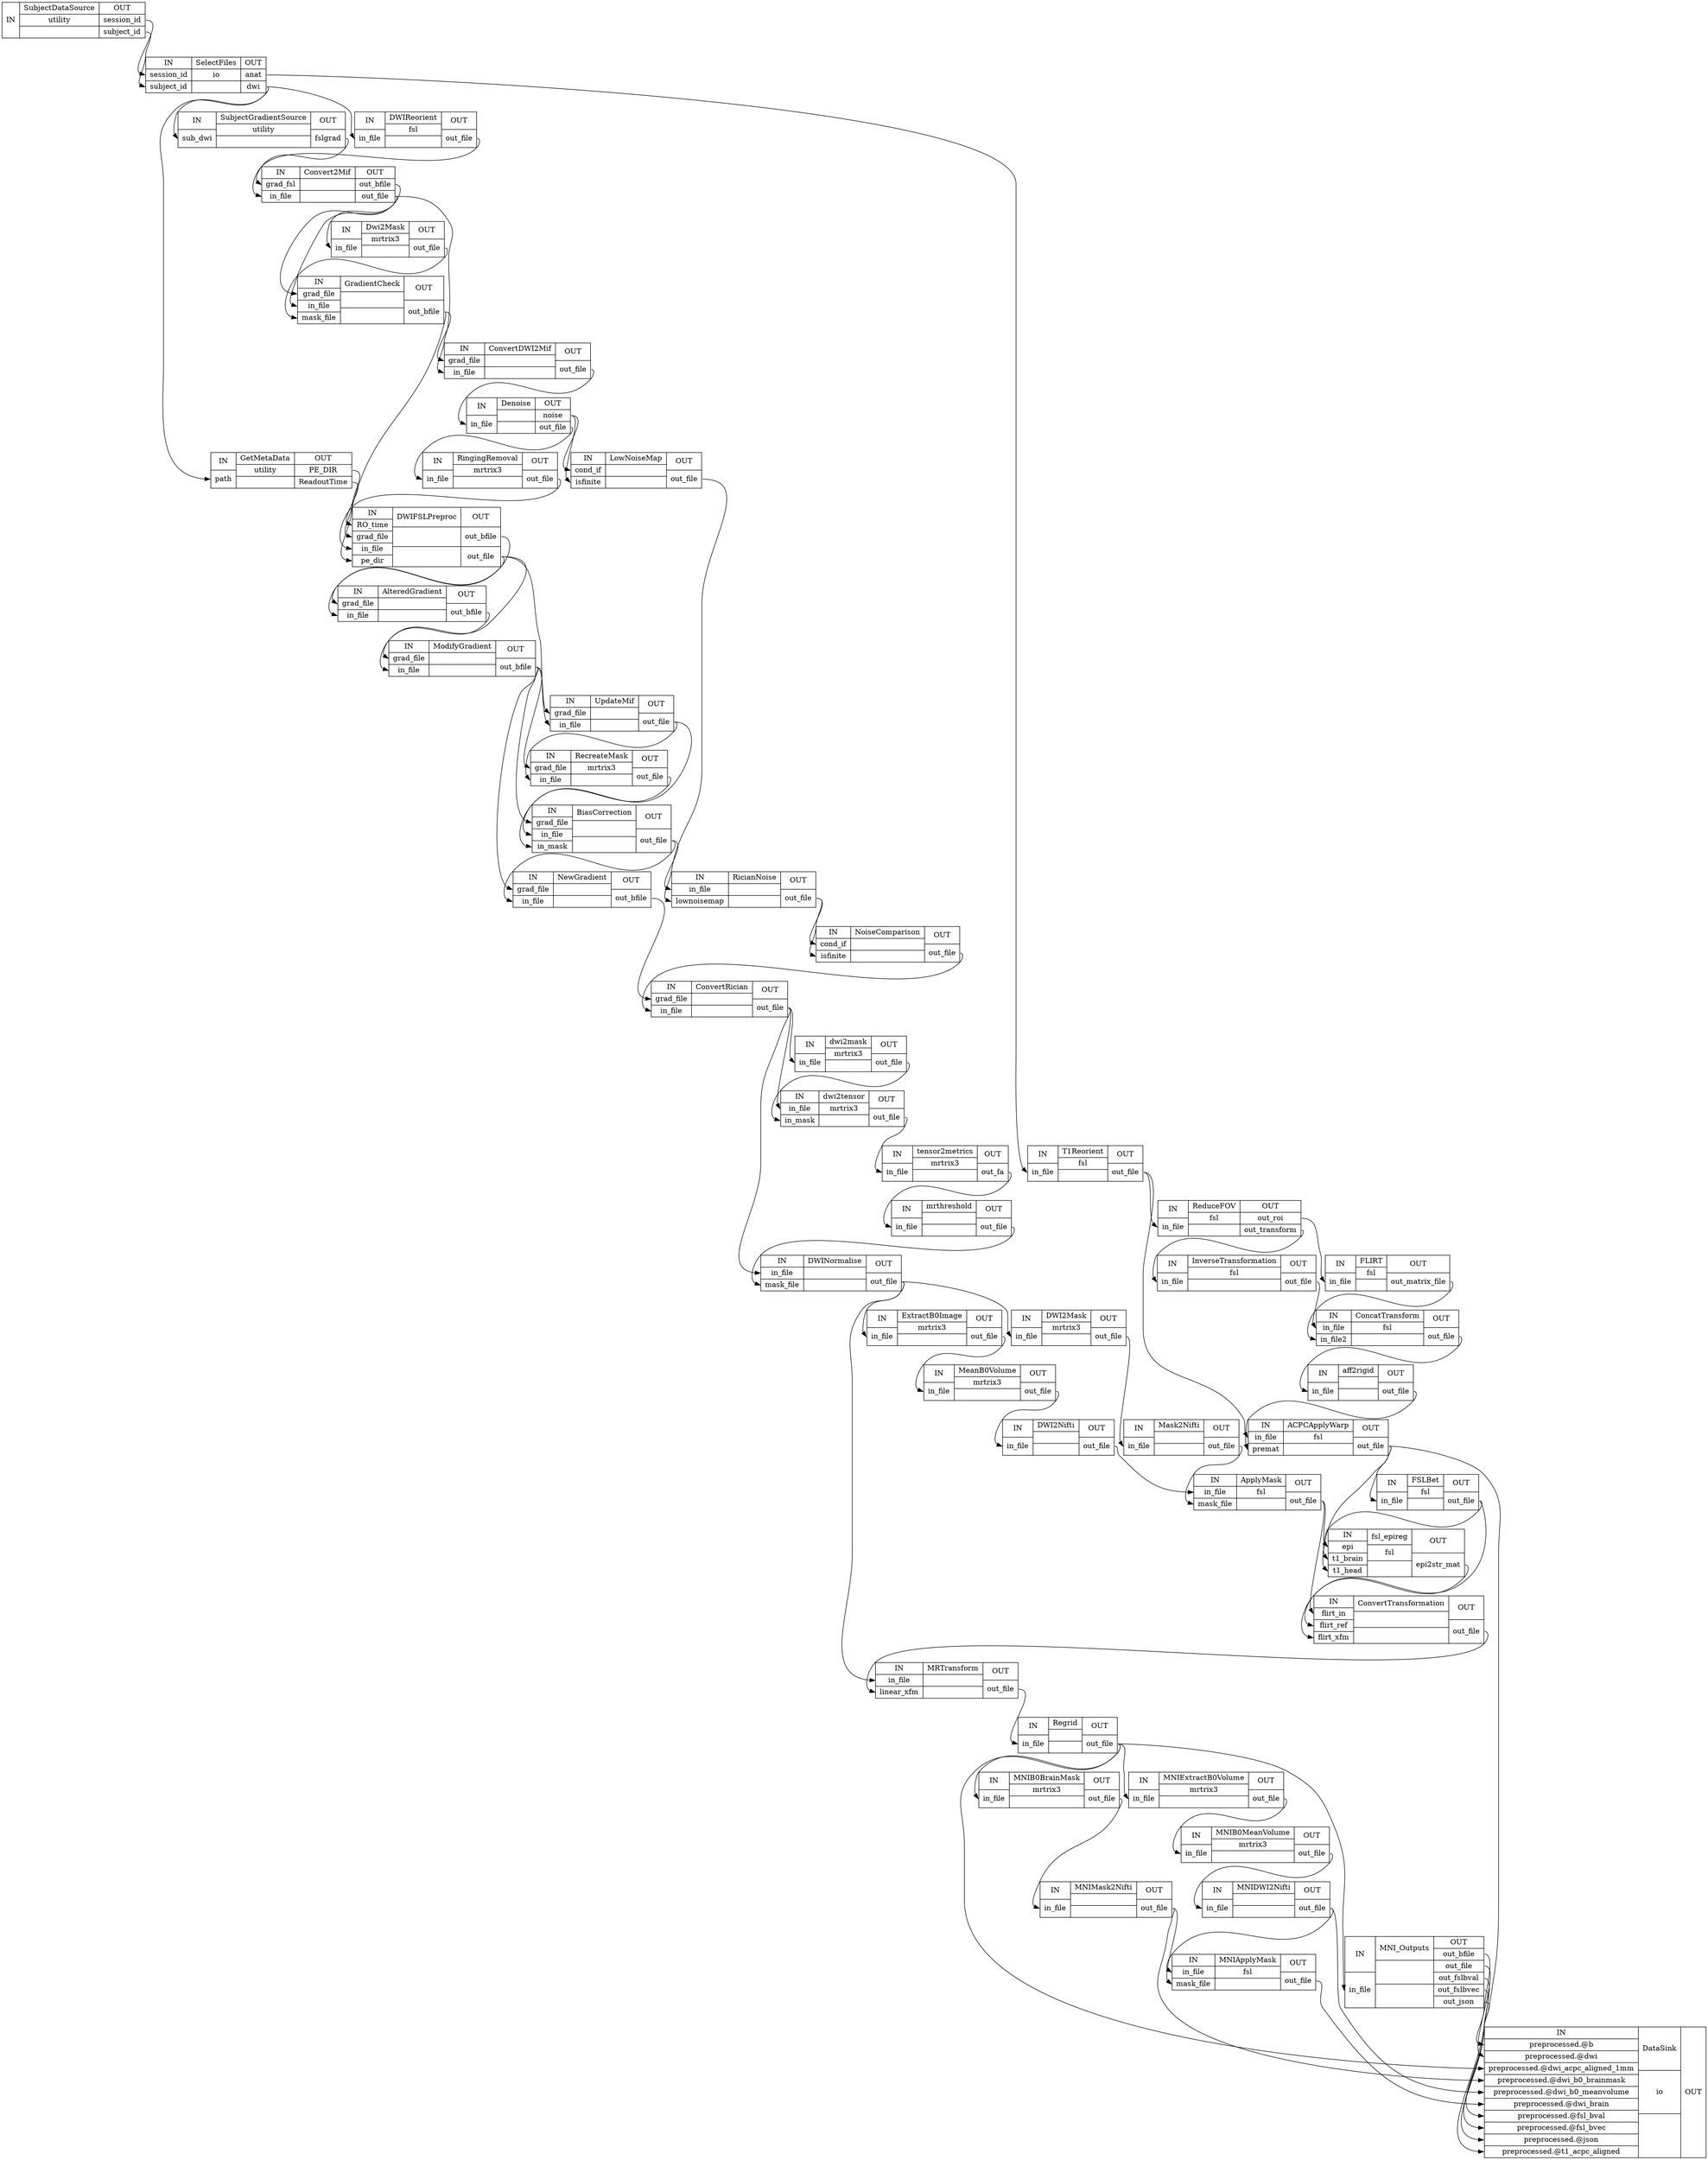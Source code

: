 digraph structs {
node [shape=record];
pipetographySubjectDataSource [label="{IN}|{ SubjectDataSource | utility |  }|{OUT|<outsessionid> session_id|<outsubjectid> subject_id}"];
pipetographySelectFiles [label="{IN|<insessionid> session_id|<insubjectid> subject_id}|{ SelectFiles | io |  }|{OUT|<outanat> anat|<outdwi> dwi}"];
pipetographyT1Reorient [label="{IN|<ininfile> in_file}|{ T1Reorient | fsl |  }|{OUT|<outoutfile> out_file}"];
pipetographyGetMetaData [label="{IN|<inpath> path}|{ GetMetaData | utility |  }|{OUT|<outPEDIR> PE_DIR|<outReadoutTime> ReadoutTime}"];
pipetographyDWIReorient [label="{IN|<ininfile> in_file}|{ DWIReorient | fsl |  }|{OUT|<outoutfile> out_file}"];
pipetographySubjectGradientSource [label="{IN|<insubdwi> sub_dwi}|{ SubjectGradientSource | utility |  }|{OUT|<outfslgrad> fslgrad}"];
pipetographyReduceFOV [label="{IN|<ininfile> in_file}|{ ReduceFOV | fsl |  }|{OUT|<outoutroi> out_roi|<outouttransform> out_transform}"];
pipetographyConvert2Mif [label="{IN|<ingradfsl> grad_fsl|<ininfile> in_file}|{ Convert2Mif |  |  }|{OUT|<outoutbfile> out_bfile|<outoutfile> out_file}"];
pipetographyInverseTransformation [label="{IN|<ininfile> in_file}|{ InverseTransformation | fsl |  }|{OUT|<outoutfile> out_file}"];
pipetographyFLIRT [label="{IN|<ininfile> in_file}|{ FLIRT | fsl |  }|{OUT|<outoutmatrixfile> out_matrix_file}"];
pipetographyDwi2Mask [label="{IN|<ininfile> in_file}|{ Dwi2Mask | mrtrix3 |  }|{OUT|<outoutfile> out_file}"];
pipetographyConcatTransform [label="{IN|<ininfile> in_file|<ininfile2> in_file2}|{ ConcatTransform | fsl |  }|{OUT|<outoutfile> out_file}"];
pipetographyGradientCheck [label="{IN|<ingradfile> grad_file|<ininfile> in_file|<inmaskfile> mask_file}|{ GradientCheck |  |  }|{OUT|<outoutbfile> out_bfile}"];
pipetographyaff2rigid [label="{IN|<ininfile> in_file}|{ aff2rigid |  |  }|{OUT|<outoutfile> out_file}"];
pipetographyConvertDWI2Mif [label="{IN|<ingradfile> grad_file|<ininfile> in_file}|{ ConvertDWI2Mif |  |  }|{OUT|<outoutfile> out_file}"];
pipetographyACPCApplyWarp [label="{IN|<ininfile> in_file|<inpremat> premat}|{ ACPCApplyWarp | fsl |  }|{OUT|<outoutfile> out_file}"];
pipetographyDenoise [label="{IN|<ininfile> in_file}|{ Denoise |  |  }|{OUT|<outnoise> noise|<outoutfile> out_file}"];
pipetographyFSLBet [label="{IN|<ininfile> in_file}|{ FSLBet | fsl |  }|{OUT|<outoutfile> out_file}"];
pipetographyRingingRemoval [label="{IN|<ininfile> in_file}|{ RingingRemoval | mrtrix3 |  }|{OUT|<outoutfile> out_file}"];
pipetographyLowNoiseMap [label="{IN|<incondif> cond_if|<inisfinite> isfinite}|{ LowNoiseMap |  |  }|{OUT|<outoutfile> out_file}"];
pipetographyDWIFSLPreproc [label="{IN|<inROtime> RO_time|<ingradfile> grad_file|<ininfile> in_file|<inpedir> pe_dir}|{ DWIFSLPreproc |  |  }|{OUT|<outoutbfile> out_bfile|<outoutfile> out_file}"];
pipetographyAlteredGradient [label="{IN|<ingradfile> grad_file|<ininfile> in_file}|{ AlteredGradient |  |  }|{OUT|<outoutbfile> out_bfile}"];
pipetographyModifyGradient [label="{IN|<ingradfile> grad_file|<ininfile> in_file}|{ ModifyGradient |  |  }|{OUT|<outoutbfile> out_bfile}"];
pipetographyUpdateMif [label="{IN|<ingradfile> grad_file|<ininfile> in_file}|{ UpdateMif |  |  }|{OUT|<outoutfile> out_file}"];
pipetographyRecreateMask [label="{IN|<ingradfile> grad_file|<ininfile> in_file}|{ RecreateMask | mrtrix3 |  }|{OUT|<outoutfile> out_file}"];
pipetographyBiasCorrection [label="{IN|<ingradfile> grad_file|<ininfile> in_file|<ininmask> in_mask}|{ BiasCorrection |  |  }|{OUT|<outoutfile> out_file}"];
pipetographyNewGradient [label="{IN|<ingradfile> grad_file|<ininfile> in_file}|{ NewGradient |  |  }|{OUT|<outoutbfile> out_bfile}"];
pipetographyRicianNoise [label="{IN|<ininfile> in_file|<inlownoisemap> lownoisemap}|{ RicianNoise |  |  }|{OUT|<outoutfile> out_file}"];
pipetographyNoiseComparison [label="{IN|<incondif> cond_if|<inisfinite> isfinite}|{ NoiseComparison |  |  }|{OUT|<outoutfile> out_file}"];
pipetographyConvertRician [label="{IN|<ingradfile> grad_file|<ininfile> in_file}|{ ConvertRician |  |  }|{OUT|<outoutfile> out_file}"];
pipetographydwi2mask [label="{IN|<ininfile> in_file}|{ dwi2mask | mrtrix3 |  }|{OUT|<outoutfile> out_file}"];
pipetographydwi2tensor [label="{IN|<ininfile> in_file|<ininmask> in_mask}|{ dwi2tensor | mrtrix3 |  }|{OUT|<outoutfile> out_file}"];
pipetographytensor2metrics [label="{IN|<ininfile> in_file}|{ tensor2metrics | mrtrix3 |  }|{OUT|<outoutfa> out_fa}"];
pipetographymrthreshold [label="{IN|<ininfile> in_file}|{ mrthreshold |  |  }|{OUT|<outoutfile> out_file}"];
pipetographyDWINormalise [label="{IN|<ininfile> in_file|<inmaskfile> mask_file}|{ DWINormalise |  |  }|{OUT|<outoutfile> out_file}"];
pipetographyExtractB0Image [label="{IN|<ininfile> in_file}|{ ExtractB0Image | mrtrix3 |  }|{OUT|<outoutfile> out_file}"];
pipetographyDWI2Mask [label="{IN|<ininfile> in_file}|{ DWI2Mask | mrtrix3 |  }|{OUT|<outoutfile> out_file}"];
pipetographyMeanB0Volume [label="{IN|<ininfile> in_file}|{ MeanB0Volume | mrtrix3 |  }|{OUT|<outoutfile> out_file}"];
pipetographyMask2Nifti [label="{IN|<ininfile> in_file}|{ Mask2Nifti |  |  }|{OUT|<outoutfile> out_file}"];
pipetographyDWI2Nifti [label="{IN|<ininfile> in_file}|{ DWI2Nifti |  |  }|{OUT|<outoutfile> out_file}"];
pipetographyApplyMask [label="{IN|<ininfile> in_file|<inmaskfile> mask_file}|{ ApplyMask | fsl |  }|{OUT|<outoutfile> out_file}"];
pipetographyfsl_epireg [label="{IN|<inepi> epi|<int1brain> t1_brain|<int1head> t1_head}|{ fsl_epireg | fsl |  }|{OUT|<outepi2strmat> epi2str_mat}"];
pipetographyConvertTransformation [label="{IN|<inflirtin> flirt_in|<inflirtref> flirt_ref|<inflirtxfm> flirt_xfm}|{ ConvertTransformation |  |  }|{OUT|<outoutfile> out_file}"];
pipetographyMRTransform [label="{IN|<ininfile> in_file|<inlinearxfm> linear_xfm}|{ MRTransform |  |  }|{OUT|<outoutfile> out_file}"];
pipetographyRegrid [label="{IN|<ininfile> in_file}|{ Regrid |  |  }|{OUT|<outoutfile> out_file}"];
pipetographyMNIExtractB0Volume [label="{IN|<ininfile> in_file}|{ MNIExtractB0Volume | mrtrix3 |  }|{OUT|<outoutfile> out_file}"];
pipetographyMNIB0BrainMask [label="{IN|<ininfile> in_file}|{ MNIB0BrainMask | mrtrix3 |  }|{OUT|<outoutfile> out_file}"];
pipetographyMNI_Outputs [label="{IN|<ininfile> in_file}|{ MNI_Outputs |  |  }|{OUT|<outoutbfile> out_bfile|<outoutfile> out_file|<outoutfslbval> out_fslbval|<outoutfslbvec> out_fslbvec|<outoutjson> out_json}"];
pipetographyMNIB0MeanVolume [label="{IN|<ininfile> in_file}|{ MNIB0MeanVolume | mrtrix3 |  }|{OUT|<outoutfile> out_file}"];
pipetographyMNIMask2Nifti [label="{IN|<ininfile> in_file}|{ MNIMask2Nifti |  |  }|{OUT|<outoutfile> out_file}"];
pipetographyMNIDWI2Nifti [label="{IN|<ininfile> in_file}|{ MNIDWI2Nifti |  |  }|{OUT|<outoutfile> out_file}"];
pipetographyMNIApplyMask [label="{IN|<ininfile> in_file|<inmaskfile> mask_file}|{ MNIApplyMask | fsl |  }|{OUT|<outoutfile> out_file}"];
pipetographyDataSink [label="{IN|<inpreprocessedb> preprocessed.@b|<inpreprocesseddwi> preprocessed.@dwi|<inpreprocesseddwiacpcaligned1mm> preprocessed.@dwi_acpc_aligned_1mm|<inpreprocesseddwib0brainmask> preprocessed.@dwi_b0_brainmask|<inpreprocesseddwib0meanvolume> preprocessed.@dwi_b0_meanvolume|<inpreprocesseddwibrain> preprocessed.@dwi_brain|<inpreprocessedfslbval> preprocessed.@fsl_bval|<inpreprocessedfslbvec> preprocessed.@fsl_bvec|<inpreprocessedjson> preprocessed.@json|<inpreprocessedt1acpcaligned> preprocessed.@t1_acpc_aligned}|{ DataSink | io |  }|{OUT}"];
pipetographyACPCApplyWarp:outoutfile:e -> pipetographyDataSink:inpreprocessedt1acpcaligned:w;
pipetographyACPCApplyWarp:outoutfile:e -> pipetographyFSLBet:ininfile:w;
pipetographyACPCApplyWarp:outoutfile:e -> pipetographyfsl_epireg:int1head:w;
pipetographyAlteredGradient:outoutbfile:e -> pipetographyModifyGradient:ingradfile:w;
pipetographyApplyMask:outoutfile:e -> pipetographyConvertTransformation:inflirtin:w;
pipetographyApplyMask:outoutfile:e -> pipetographyfsl_epireg:inepi:w;
pipetographyBiasCorrection:outoutfile:e -> pipetographyNewGradient:ininfile:w;
pipetographyBiasCorrection:outoutfile:e -> pipetographyRicianNoise:ininfile:w;
pipetographyConcatTransform:outoutfile:e -> pipetographyaff2rigid:ininfile:w;
pipetographyConvert2Mif:outoutbfile:e -> pipetographyGradientCheck:ingradfile:w;
pipetographyConvert2Mif:outoutfile:e -> pipetographyConvertDWI2Mif:ininfile:w;
pipetographyConvert2Mif:outoutfile:e -> pipetographyDwi2Mask:ininfile:w;
pipetographyConvert2Mif:outoutfile:e -> pipetographyGradientCheck:ininfile:w;
pipetographyConvertDWI2Mif:outoutfile:e -> pipetographyDenoise:ininfile:w;
pipetographyConvertRician:outoutfile:e -> pipetographyDWINormalise:ininfile:w;
pipetographyConvertRician:outoutfile:e -> pipetographydwi2mask:ininfile:w;
pipetographyConvertRician:outoutfile:e -> pipetographydwi2tensor:ininfile:w;
pipetographyConvertTransformation:outoutfile:e -> pipetographyMRTransform:inlinearxfm:w;
pipetographyDWI2Mask:outoutfile:e -> pipetographyMask2Nifti:ininfile:w;
pipetographyDWI2Nifti:outoutfile:e -> pipetographyApplyMask:ininfile:w;
pipetographyDWIFSLPreproc:outoutbfile:e -> pipetographyAlteredGradient:ingradfile:w;
pipetographyDWIFSLPreproc:outoutfile:e -> pipetographyAlteredGradient:ininfile:w;
pipetographyDWIFSLPreproc:outoutfile:e -> pipetographyModifyGradient:ininfile:w;
pipetographyDWIFSLPreproc:outoutfile:e -> pipetographyUpdateMif:ininfile:w;
pipetographyDWINormalise:outoutfile:e -> pipetographyDWI2Mask:ininfile:w;
pipetographyDWINormalise:outoutfile:e -> pipetographyExtractB0Image:ininfile:w;
pipetographyDWINormalise:outoutfile:e -> pipetographyMRTransform:ininfile:w;
pipetographyDWIReorient:outoutfile:e -> pipetographyConvert2Mif:ininfile:w;
pipetographyDenoise:outnoise:e -> pipetographyLowNoiseMap:incondif:w;
pipetographyDenoise:outnoise:e -> pipetographyLowNoiseMap:inisfinite:w;
pipetographyDenoise:outoutfile:e -> pipetographyRingingRemoval:ininfile:w;
pipetographyDwi2Mask:outoutfile:e -> pipetographyGradientCheck:inmaskfile:w;
pipetographyExtractB0Image:outoutfile:e -> pipetographyMeanB0Volume:ininfile:w;
pipetographyFLIRT:outoutmatrixfile:e -> pipetographyConcatTransform:ininfile2:w;
pipetographyFSLBet:outoutfile:e -> pipetographyConvertTransformation:inflirtref:w;
pipetographyFSLBet:outoutfile:e -> pipetographyfsl_epireg:int1brain:w;
pipetographyGetMetaData:outPEDIR:e -> pipetographyDWIFSLPreproc:inpedir:w;
pipetographyGetMetaData:outReadoutTime:e -> pipetographyDWIFSLPreproc:inROtime:w;
pipetographyGradientCheck:outoutbfile:e -> pipetographyConvertDWI2Mif:ingradfile:w;
pipetographyGradientCheck:outoutbfile:e -> pipetographyDWIFSLPreproc:ingradfile:w;
pipetographyInverseTransformation:outoutfile:e -> pipetographyConcatTransform:ininfile:w;
pipetographyLowNoiseMap:outoutfile:e -> pipetographyRicianNoise:inlownoisemap:w;
pipetographyMNIApplyMask:outoutfile:e -> pipetographyDataSink:inpreprocesseddwibrain:w;
pipetographyMNIB0BrainMask:outoutfile:e -> pipetographyMNIMask2Nifti:ininfile:w;
pipetographyMNIB0MeanVolume:outoutfile:e -> pipetographyMNIDWI2Nifti:ininfile:w;
pipetographyMNIDWI2Nifti:outoutfile:e -> pipetographyDataSink:inpreprocesseddwib0meanvolume:w;
pipetographyMNIDWI2Nifti:outoutfile:e -> pipetographyMNIApplyMask:ininfile:w;
pipetographyMNIExtractB0Volume:outoutfile:e -> pipetographyMNIB0MeanVolume:ininfile:w;
pipetographyMNIMask2Nifti:outoutfile:e -> pipetographyDataSink:inpreprocesseddwib0brainmask:w;
pipetographyMNIMask2Nifti:outoutfile:e -> pipetographyMNIApplyMask:inmaskfile:w;
pipetographyMNI_Outputs:outoutbfile:e -> pipetographyDataSink:inpreprocessedb:w;
pipetographyMNI_Outputs:outoutfile:e -> pipetographyDataSink:inpreprocesseddwi:w;
pipetographyMNI_Outputs:outoutfslbval:e -> pipetographyDataSink:inpreprocessedfslbval:w;
pipetographyMNI_Outputs:outoutfslbvec:e -> pipetographyDataSink:inpreprocessedfslbvec:w;
pipetographyMNI_Outputs:outoutjson:e -> pipetographyDataSink:inpreprocessedjson:w;
pipetographyMRTransform:outoutfile:e -> pipetographyRegrid:ininfile:w;
pipetographyMask2Nifti:outoutfile:e -> pipetographyApplyMask:inmaskfile:w;
pipetographyMeanB0Volume:outoutfile:e -> pipetographyDWI2Nifti:ininfile:w;
pipetographyModifyGradient:outoutbfile:e -> pipetographyBiasCorrection:ingradfile:w;
pipetographyModifyGradient:outoutbfile:e -> pipetographyNewGradient:ingradfile:w;
pipetographyModifyGradient:outoutbfile:e -> pipetographyRecreateMask:ingradfile:w;
pipetographyModifyGradient:outoutbfile:e -> pipetographyUpdateMif:ingradfile:w;
pipetographyNewGradient:outoutbfile:e -> pipetographyConvertRician:ingradfile:w;
pipetographyNoiseComparison:outoutfile:e -> pipetographyConvertRician:ininfile:w;
pipetographyRecreateMask:outoutfile:e -> pipetographyBiasCorrection:ininmask:w;
pipetographyReduceFOV:outoutroi:e -> pipetographyFLIRT:ininfile:w;
pipetographyReduceFOV:outouttransform:e -> pipetographyInverseTransformation:ininfile:w;
pipetographyRegrid:outoutfile:e -> pipetographyDataSink:inpreprocesseddwiacpcaligned1mm:w;
pipetographyRegrid:outoutfile:e -> pipetographyMNIB0BrainMask:ininfile:w;
pipetographyRegrid:outoutfile:e -> pipetographyMNIExtractB0Volume:ininfile:w;
pipetographyRegrid:outoutfile:e -> pipetographyMNI_Outputs:ininfile:w;
pipetographyRicianNoise:outoutfile:e -> pipetographyNoiseComparison:incondif:w;
pipetographyRicianNoise:outoutfile:e -> pipetographyNoiseComparison:inisfinite:w;
pipetographyRingingRemoval:outoutfile:e -> pipetographyDWIFSLPreproc:ininfile:w;
pipetographySelectFiles:outanat:e -> pipetographyT1Reorient:ininfile:w;
pipetographySelectFiles:outdwi:e -> pipetographyDWIReorient:ininfile:w;
pipetographySelectFiles:outdwi:e -> pipetographyGetMetaData:inpath:w;
pipetographySelectFiles:outdwi:e -> pipetographySubjectGradientSource:insubdwi:w;
pipetographySubjectDataSource:outsessionid:e -> pipetographySelectFiles:insessionid:w;
pipetographySubjectDataSource:outsubjectid:e -> pipetographySelectFiles:insubjectid:w;
pipetographySubjectGradientSource:outfslgrad:e -> pipetographyConvert2Mif:ingradfsl:w;
pipetographyT1Reorient:outoutfile:e -> pipetographyACPCApplyWarp:ininfile:w;
pipetographyT1Reorient:outoutfile:e -> pipetographyReduceFOV:ininfile:w;
pipetographyUpdateMif:outoutfile:e -> pipetographyBiasCorrection:ininfile:w;
pipetographyUpdateMif:outoutfile:e -> pipetographyRecreateMask:ininfile:w;
pipetographyaff2rigid:outoutfile:e -> pipetographyACPCApplyWarp:inpremat:w;
pipetographydwi2mask:outoutfile:e -> pipetographydwi2tensor:ininmask:w;
pipetographydwi2tensor:outoutfile:e -> pipetographytensor2metrics:ininfile:w;
pipetographyfsl_epireg:outepi2strmat:e -> pipetographyConvertTransformation:inflirtxfm:w;
pipetographymrthreshold:outoutfile:e -> pipetographyDWINormalise:inmaskfile:w;
pipetographytensor2metrics:outoutfa:e -> pipetographymrthreshold:ininfile:w;
}